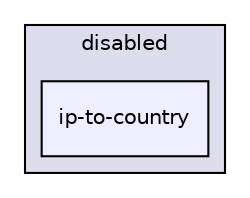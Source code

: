 digraph "modules/disabled/ip-to-country" {
  compound=true
  node [ fontsize="10", fontname="Helvetica"];
  edge [ labelfontsize="10", labelfontname="Helvetica"];
  subgraph clusterdir_963797e61b298ab29dc641f49fcfb6d7 {
    graph [ bgcolor="#ddddee", pencolor="black", label="disabled" fontname="Helvetica", fontsize="10", URL="dir_963797e61b298ab29dc641f49fcfb6d7.html"]
  dir_d9315a1cd8ae5ff1bc9f51503334d7bf [shape=box, label="ip-to-country", style="filled", fillcolor="#eeeeff", pencolor="black", URL="dir_d9315a1cd8ae5ff1bc9f51503334d7bf.html"];
  }
}
